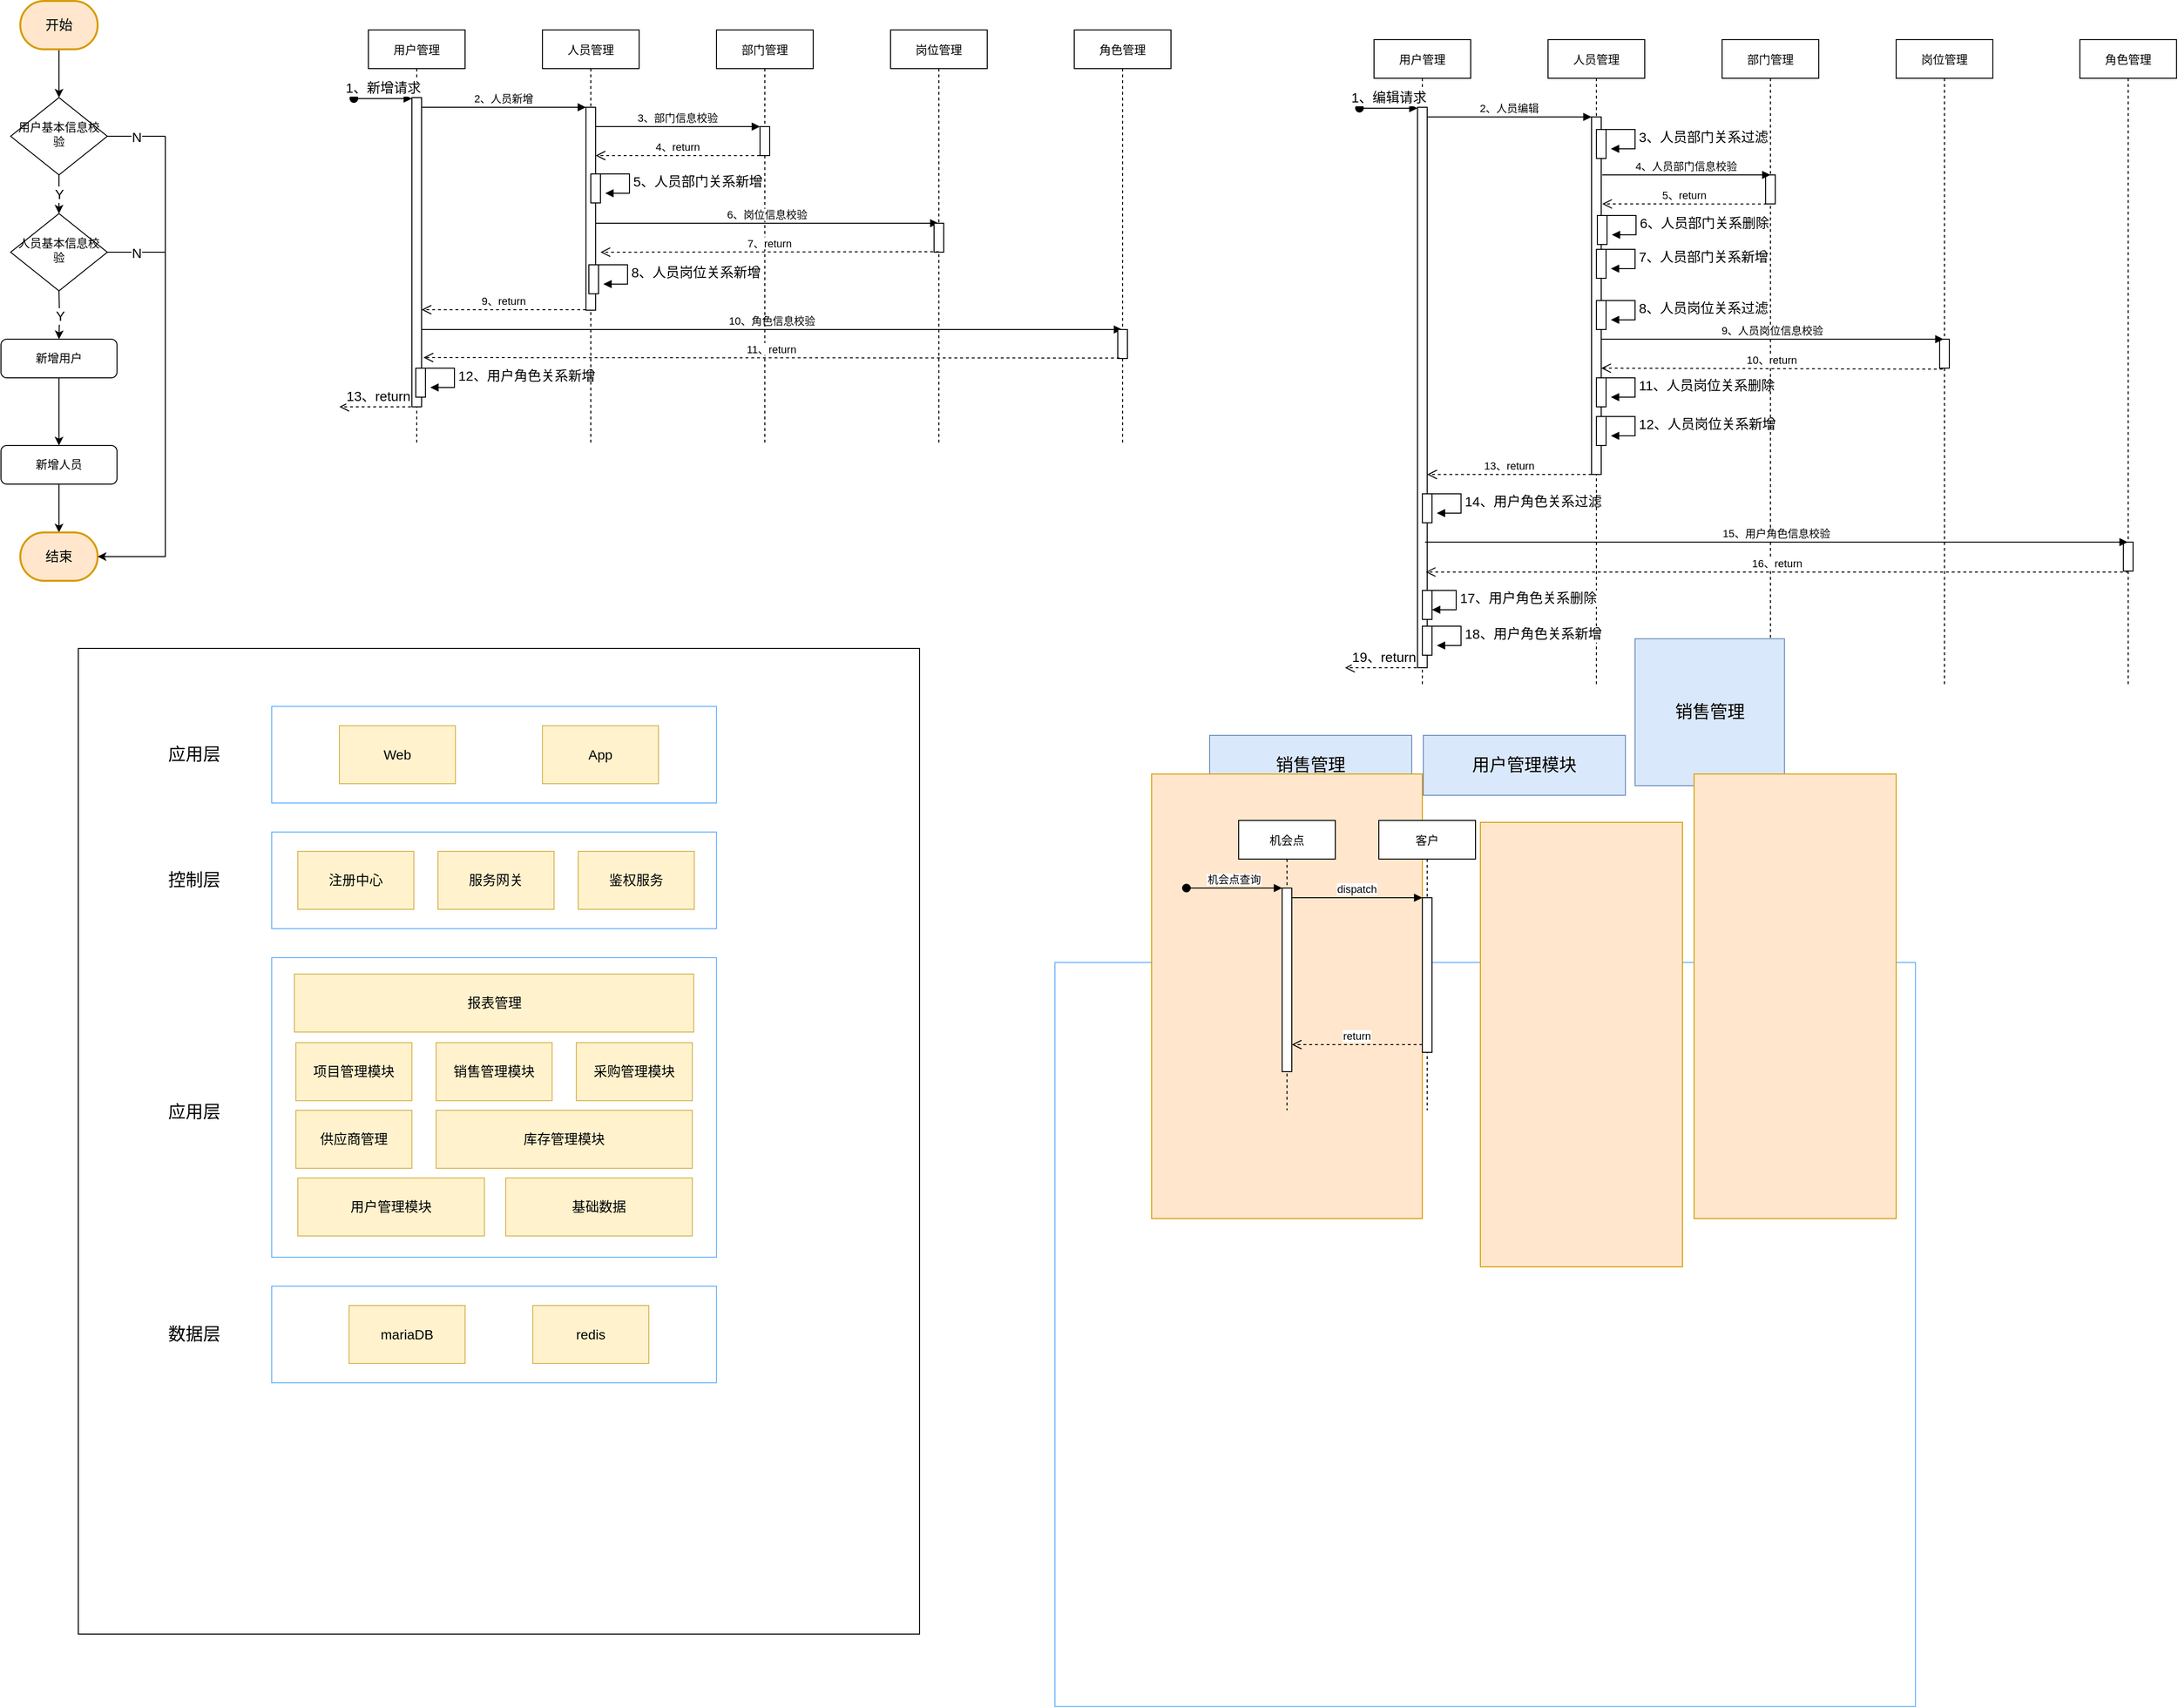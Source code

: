 <mxfile version="17.1.2" type="github">
  <diagram id="DxHJc_R2YyCujJNMF_Zv" name="Page-1">
    <mxGraphModel dx="1422" dy="754" grid="1" gridSize="10" guides="1" tooltips="1" connect="1" arrows="1" fold="1" page="1" pageScale="1" pageWidth="827" pageHeight="1169" math="0" shadow="0">
      <root>
        <mxCell id="0" />
        <mxCell id="1" parent="0" />
        <mxCell id="JhATvFRGc8RiKFNdU_sc-145" value="" style="rounded=0;whiteSpace=wrap;html=1;fontSize=18;strokeColor=#66B2FF;" vertex="1" parent="1">
          <mxGeometry x="1110" y="1005" width="890" height="770" as="geometry" />
        </mxCell>
        <mxCell id="JhATvFRGc8RiKFNdU_sc-17" value="Y" style="edgeStyle=orthogonalEdgeStyle;rounded=0;orthogonalLoop=1;jettySize=auto;html=1;fontSize=14;" edge="1" parent="1" source="JhATvFRGc8RiKFNdU_sc-5" target="JhATvFRGc8RiKFNdU_sc-9">
          <mxGeometry relative="1" as="geometry" />
        </mxCell>
        <mxCell id="JhATvFRGc8RiKFNdU_sc-31" value="N" style="edgeStyle=orthogonalEdgeStyle;rounded=0;orthogonalLoop=1;jettySize=auto;html=1;exitX=1;exitY=0.5;exitDx=0;exitDy=0;fontSize=14;endArrow=none;endFill=0;" edge="1" parent="1" source="JhATvFRGc8RiKFNdU_sc-5">
          <mxGeometry relative="1" as="geometry">
            <mxPoint x="190" y="150" as="targetPoint" />
          </mxGeometry>
        </mxCell>
        <mxCell id="JhATvFRGc8RiKFNdU_sc-5" value="用户基本信息校验" style="rhombus;whiteSpace=wrap;html=1;shadow=0;fontFamily=Helvetica;fontSize=12;align=center;strokeWidth=1;spacing=6;spacingTop=-4;" vertex="1" parent="1">
          <mxGeometry x="30" y="110" width="100" height="80" as="geometry" />
        </mxCell>
        <mxCell id="JhATvFRGc8RiKFNdU_sc-22" value="" style="edgeStyle=orthogonalEdgeStyle;rounded=0;orthogonalLoop=1;jettySize=auto;html=1;fontSize=14;" edge="1" parent="1" source="JhATvFRGc8RiKFNdU_sc-6" target="JhATvFRGc8RiKFNdU_sc-12">
          <mxGeometry relative="1" as="geometry" />
        </mxCell>
        <mxCell id="JhATvFRGc8RiKFNdU_sc-6" value="新增人员" style="rounded=1;whiteSpace=wrap;html=1;fontSize=12;glass=0;strokeWidth=1;shadow=0;" vertex="1" parent="1">
          <mxGeometry x="20" y="470" width="120" height="40" as="geometry" />
        </mxCell>
        <mxCell id="JhATvFRGc8RiKFNdU_sc-28" value="N" style="edgeStyle=orthogonalEdgeStyle;rounded=0;orthogonalLoop=1;jettySize=auto;html=1;exitX=1;exitY=0.5;exitDx=0;exitDy=0;fontSize=14;endArrow=none;endFill=0;" edge="1" parent="1" source="JhATvFRGc8RiKFNdU_sc-9">
          <mxGeometry relative="1" as="geometry">
            <mxPoint x="190" y="270" as="targetPoint" />
          </mxGeometry>
        </mxCell>
        <mxCell id="JhATvFRGc8RiKFNdU_sc-9" value="人员基本信息校验" style="rhombus;whiteSpace=wrap;html=1;shadow=0;fontFamily=Helvetica;fontSize=12;align=center;strokeWidth=1;spacing=6;spacingTop=-4;" vertex="1" parent="1">
          <mxGeometry x="30" y="230" width="100" height="80" as="geometry" />
        </mxCell>
        <mxCell id="JhATvFRGc8RiKFNdU_sc-21" value="" style="edgeStyle=orthogonalEdgeStyle;rounded=0;orthogonalLoop=1;jettySize=auto;html=1;fontSize=14;" edge="1" parent="1" source="JhATvFRGc8RiKFNdU_sc-11" target="JhATvFRGc8RiKFNdU_sc-6">
          <mxGeometry relative="1" as="geometry" />
        </mxCell>
        <mxCell id="JhATvFRGc8RiKFNdU_sc-11" value="新增用户" style="rounded=1;whiteSpace=wrap;html=1;fontSize=12;glass=0;strokeWidth=1;shadow=0;" vertex="1" parent="1">
          <mxGeometry x="20" y="360" width="120" height="40" as="geometry" />
        </mxCell>
        <mxCell id="JhATvFRGc8RiKFNdU_sc-12" value="&lt;font style=&quot;font-size: 14px&quot;&gt;结束&lt;/font&gt;" style="strokeWidth=2;html=1;shape=mxgraph.flowchart.terminator;whiteSpace=wrap;fillColor=#ffe6cc;strokeColor=#d79b00;" vertex="1" parent="1">
          <mxGeometry x="40" y="560" width="80" height="50" as="geometry" />
        </mxCell>
        <mxCell id="JhATvFRGc8RiKFNdU_sc-16" value="" style="edgeStyle=orthogonalEdgeStyle;rounded=0;orthogonalLoop=1;jettySize=auto;html=1;fontSize=14;" edge="1" parent="1" source="JhATvFRGc8RiKFNdU_sc-13" target="JhATvFRGc8RiKFNdU_sc-5">
          <mxGeometry relative="1" as="geometry" />
        </mxCell>
        <mxCell id="JhATvFRGc8RiKFNdU_sc-13" value="&lt;font style=&quot;font-size: 14px&quot;&gt;开始&lt;/font&gt;" style="strokeWidth=2;html=1;shape=mxgraph.flowchart.terminator;whiteSpace=wrap;fillColor=#ffe6cc;strokeColor=#d79b00;" vertex="1" parent="1">
          <mxGeometry x="40" y="10" width="80" height="50" as="geometry" />
        </mxCell>
        <mxCell id="JhATvFRGc8RiKFNdU_sc-20" value="Y" style="edgeStyle=orthogonalEdgeStyle;rounded=0;orthogonalLoop=1;jettySize=auto;html=1;fontSize=14;" edge="1" parent="1" target="JhATvFRGc8RiKFNdU_sc-11">
          <mxGeometry relative="1" as="geometry">
            <mxPoint x="80" y="310" as="sourcePoint" />
          </mxGeometry>
        </mxCell>
        <mxCell id="JhATvFRGc8RiKFNdU_sc-32" value="" style="endArrow=classic;html=1;rounded=0;fontSize=14;entryX=1;entryY=0.5;entryDx=0;entryDy=0;entryPerimeter=0;edgeStyle=elbowEdgeStyle;" edge="1" parent="1" target="JhATvFRGc8RiKFNdU_sc-12">
          <mxGeometry width="50" height="50" relative="1" as="geometry">
            <mxPoint x="190" y="150" as="sourcePoint" />
            <mxPoint x="190" y="830" as="targetPoint" />
            <Array as="points">
              <mxPoint x="190" y="500" />
            </Array>
          </mxGeometry>
        </mxCell>
        <mxCell id="JhATvFRGc8RiKFNdU_sc-33" value="用户管理" style="shape=umlLifeline;perimeter=lifelinePerimeter;container=1;collapsible=0;recursiveResize=0;rounded=0;shadow=0;strokeWidth=1;" vertex="1" parent="1">
          <mxGeometry x="400" y="40" width="100" height="430" as="geometry" />
        </mxCell>
        <mxCell id="JhATvFRGc8RiKFNdU_sc-34" value="" style="points=[];perimeter=orthogonalPerimeter;rounded=0;shadow=0;strokeWidth=1;" vertex="1" parent="JhATvFRGc8RiKFNdU_sc-33">
          <mxGeometry x="45" y="70" width="10" height="320" as="geometry" />
        </mxCell>
        <mxCell id="JhATvFRGc8RiKFNdU_sc-61" value="" style="points=[];perimeter=orthogonalPerimeter;rounded=0;shadow=0;strokeWidth=1;" vertex="1" parent="JhATvFRGc8RiKFNdU_sc-33">
          <mxGeometry x="49" y="350" width="10" height="30" as="geometry" />
        </mxCell>
        <mxCell id="JhATvFRGc8RiKFNdU_sc-62" value="12、用户角色关系新增" style="edgeStyle=orthogonalEdgeStyle;html=1;align=left;spacingLeft=2;endArrow=block;rounded=0;entryX=1;entryY=0;fontSize=14;" edge="1" parent="JhATvFRGc8RiKFNdU_sc-33">
          <mxGeometry relative="1" as="geometry">
            <mxPoint x="59" y="350" as="sourcePoint" />
            <Array as="points">
              <mxPoint x="89" y="350" />
            </Array>
            <mxPoint x="64" y="370" as="targetPoint" />
          </mxGeometry>
        </mxCell>
        <mxCell id="JhATvFRGc8RiKFNdU_sc-37" value="人员管理" style="shape=umlLifeline;perimeter=lifelinePerimeter;container=1;collapsible=0;recursiveResize=0;rounded=0;shadow=0;strokeWidth=1;" vertex="1" parent="1">
          <mxGeometry x="580" y="40" width="100" height="430" as="geometry" />
        </mxCell>
        <mxCell id="JhATvFRGc8RiKFNdU_sc-38" value="" style="points=[];perimeter=orthogonalPerimeter;rounded=0;shadow=0;strokeWidth=1;" vertex="1" parent="JhATvFRGc8RiKFNdU_sc-37">
          <mxGeometry x="45" y="80" width="10" height="210" as="geometry" />
        </mxCell>
        <mxCell id="JhATvFRGc8RiKFNdU_sc-52" value="" style="points=[];perimeter=orthogonalPerimeter;rounded=0;shadow=0;strokeWidth=1;" vertex="1" parent="JhATvFRGc8RiKFNdU_sc-37">
          <mxGeometry x="50" y="149" width="10" height="30" as="geometry" />
        </mxCell>
        <mxCell id="JhATvFRGc8RiKFNdU_sc-54" value="5、人员部门关系新增" style="edgeStyle=orthogonalEdgeStyle;html=1;align=left;spacingLeft=2;endArrow=block;rounded=0;entryX=1;entryY=0;fontSize=14;" edge="1" parent="JhATvFRGc8RiKFNdU_sc-37">
          <mxGeometry relative="1" as="geometry">
            <mxPoint x="60" y="149" as="sourcePoint" />
            <Array as="points">
              <mxPoint x="90" y="149" />
            </Array>
            <mxPoint x="65" y="169" as="targetPoint" />
          </mxGeometry>
        </mxCell>
        <mxCell id="JhATvFRGc8RiKFNdU_sc-59" value="10、角色信息校验" style="verticalAlign=bottom;endArrow=block;shadow=0;strokeWidth=1;rounded=0;" edge="1" parent="JhATvFRGc8RiKFNdU_sc-37" target="JhATvFRGc8RiKFNdU_sc-48">
          <mxGeometry relative="1" as="geometry">
            <mxPoint x="-125" y="310.0" as="sourcePoint" />
            <mxPoint x="45" y="310.0" as="targetPoint" />
          </mxGeometry>
        </mxCell>
        <mxCell id="JhATvFRGc8RiKFNdU_sc-39" value="9、return" style="verticalAlign=bottom;endArrow=open;dashed=1;endSize=8;exitX=0;exitY=0.95;shadow=0;strokeWidth=1;rounded=0;" edge="1" parent="1">
          <mxGeometry relative="1" as="geometry">
            <mxPoint x="455" y="329.5" as="targetPoint" />
            <mxPoint x="625" y="329.5" as="sourcePoint" />
          </mxGeometry>
        </mxCell>
        <mxCell id="JhATvFRGc8RiKFNdU_sc-40" value="2、人员新增" style="verticalAlign=bottom;endArrow=block;entryX=0;entryY=0;shadow=0;strokeWidth=1;rounded=0;" edge="1" parent="1" source="JhATvFRGc8RiKFNdU_sc-34" target="JhATvFRGc8RiKFNdU_sc-38">
          <mxGeometry relative="1" as="geometry">
            <mxPoint x="555" y="120" as="sourcePoint" />
          </mxGeometry>
        </mxCell>
        <mxCell id="JhATvFRGc8RiKFNdU_sc-43" value="1、新增请求" style="html=1;verticalAlign=bottom;startArrow=oval;startFill=1;endArrow=block;startSize=8;rounded=0;fontSize=14;" edge="1" parent="1">
          <mxGeometry width="60" relative="1" as="geometry">
            <mxPoint x="385" y="111" as="sourcePoint" />
            <mxPoint x="445" y="111" as="targetPoint" />
          </mxGeometry>
        </mxCell>
        <mxCell id="JhATvFRGc8RiKFNdU_sc-44" value="部门管理" style="shape=umlLifeline;perimeter=lifelinePerimeter;container=1;collapsible=0;recursiveResize=0;rounded=0;shadow=0;strokeWidth=1;" vertex="1" parent="1">
          <mxGeometry x="760" y="40" width="100" height="430" as="geometry" />
        </mxCell>
        <mxCell id="JhATvFRGc8RiKFNdU_sc-45" value="" style="points=[];perimeter=orthogonalPerimeter;rounded=0;shadow=0;strokeWidth=1;" vertex="1" parent="JhATvFRGc8RiKFNdU_sc-44">
          <mxGeometry x="45" y="100" width="10" height="30" as="geometry" />
        </mxCell>
        <mxCell id="JhATvFRGc8RiKFNdU_sc-50" value="3、部门信息校验" style="verticalAlign=bottom;endArrow=block;entryX=0;entryY=0;shadow=0;strokeWidth=1;rounded=0;" edge="1" parent="JhATvFRGc8RiKFNdU_sc-44">
          <mxGeometry relative="1" as="geometry">
            <mxPoint x="-125" y="100.0" as="sourcePoint" />
            <mxPoint x="45" y="100.0" as="targetPoint" />
          </mxGeometry>
        </mxCell>
        <mxCell id="JhATvFRGc8RiKFNdU_sc-55" value="6、岗位信息校验" style="verticalAlign=bottom;endArrow=block;shadow=0;strokeWidth=1;rounded=0;" edge="1" parent="JhATvFRGc8RiKFNdU_sc-44" target="JhATvFRGc8RiKFNdU_sc-46">
          <mxGeometry relative="1" as="geometry">
            <mxPoint x="-125" y="200.0" as="sourcePoint" />
            <mxPoint x="45" y="200.0" as="targetPoint" />
          </mxGeometry>
        </mxCell>
        <mxCell id="JhATvFRGc8RiKFNdU_sc-46" value="岗位管理" style="shape=umlLifeline;perimeter=lifelinePerimeter;container=1;collapsible=0;recursiveResize=0;rounded=0;shadow=0;strokeWidth=1;" vertex="1" parent="1">
          <mxGeometry x="940" y="40" width="100" height="430" as="geometry" />
        </mxCell>
        <mxCell id="JhATvFRGc8RiKFNdU_sc-47" value="" style="points=[];perimeter=orthogonalPerimeter;rounded=0;shadow=0;strokeWidth=1;" vertex="1" parent="JhATvFRGc8RiKFNdU_sc-46">
          <mxGeometry x="45" y="200" width="10" height="30" as="geometry" />
        </mxCell>
        <mxCell id="JhATvFRGc8RiKFNdU_sc-48" value="角色管理" style="shape=umlLifeline;perimeter=lifelinePerimeter;container=1;collapsible=0;recursiveResize=0;rounded=0;shadow=0;strokeWidth=1;" vertex="1" parent="1">
          <mxGeometry x="1130" y="40" width="100" height="430" as="geometry" />
        </mxCell>
        <mxCell id="JhATvFRGc8RiKFNdU_sc-49" value="" style="points=[];perimeter=orthogonalPerimeter;rounded=0;shadow=0;strokeWidth=1;" vertex="1" parent="JhATvFRGc8RiKFNdU_sc-48">
          <mxGeometry x="45" y="310" width="10" height="30" as="geometry" />
        </mxCell>
        <mxCell id="JhATvFRGc8RiKFNdU_sc-51" value="4、return" style="verticalAlign=bottom;endArrow=open;dashed=1;endSize=8;exitX=0;exitY=0.95;shadow=0;strokeWidth=1;rounded=0;" edge="1" parent="1">
          <mxGeometry relative="1" as="geometry">
            <mxPoint x="635" y="170.0" as="targetPoint" />
            <mxPoint x="805" y="170.0" as="sourcePoint" />
          </mxGeometry>
        </mxCell>
        <mxCell id="JhATvFRGc8RiKFNdU_sc-56" value="7、return" style="verticalAlign=bottom;endArrow=open;dashed=1;endSize=8;exitX=0;exitY=0.95;shadow=0;strokeWidth=1;rounded=0;" edge="1" parent="1">
          <mxGeometry relative="1" as="geometry">
            <mxPoint x="640" y="270" as="targetPoint" />
            <mxPoint x="990" y="269.5" as="sourcePoint" />
          </mxGeometry>
        </mxCell>
        <mxCell id="JhATvFRGc8RiKFNdU_sc-57" value="" style="points=[];perimeter=orthogonalPerimeter;rounded=0;shadow=0;strokeWidth=1;" vertex="1" parent="1">
          <mxGeometry x="628" y="283" width="10" height="30" as="geometry" />
        </mxCell>
        <mxCell id="JhATvFRGc8RiKFNdU_sc-58" value="8、人员岗位关系新增" style="edgeStyle=orthogonalEdgeStyle;html=1;align=left;spacingLeft=2;endArrow=block;rounded=0;entryX=1;entryY=0;fontSize=14;" edge="1" parent="1">
          <mxGeometry relative="1" as="geometry">
            <mxPoint x="638" y="283" as="sourcePoint" />
            <Array as="points">
              <mxPoint x="668" y="283" />
            </Array>
            <mxPoint x="643" y="303" as="targetPoint" />
          </mxGeometry>
        </mxCell>
        <mxCell id="JhATvFRGc8RiKFNdU_sc-60" value="11、return" style="verticalAlign=bottom;endArrow=open;dashed=1;endSize=8;exitX=0;exitY=0.95;shadow=0;strokeWidth=1;rounded=0;" edge="1" parent="1">
          <mxGeometry relative="1" as="geometry">
            <mxPoint x="457" y="379" as="targetPoint" />
            <mxPoint x="1177" y="379.5" as="sourcePoint" />
          </mxGeometry>
        </mxCell>
        <mxCell id="JhATvFRGc8RiKFNdU_sc-63" value="13、return" style="html=1;verticalAlign=bottom;endArrow=open;dashed=1;endSize=8;rounded=0;fontSize=14;" edge="1" parent="1">
          <mxGeometry relative="1" as="geometry">
            <mxPoint x="450" y="430" as="sourcePoint" />
            <mxPoint x="370" y="430" as="targetPoint" />
          </mxGeometry>
        </mxCell>
        <mxCell id="JhATvFRGc8RiKFNdU_sc-64" value="" style="rounded=0;whiteSpace=wrap;html=1;fontSize=14;" vertex="1" parent="1">
          <mxGeometry x="100" y="680" width="870" height="1020" as="geometry" />
        </mxCell>
        <mxCell id="JhATvFRGc8RiKFNdU_sc-65" value="" style="rounded=0;whiteSpace=wrap;html=1;fontSize=14;strokeColor=#66B2FF;" vertex="1" parent="1">
          <mxGeometry x="300" y="740" width="460" height="100" as="geometry" />
        </mxCell>
        <mxCell id="JhATvFRGc8RiKFNdU_sc-66" value="&lt;font style=&quot;font-size: 18px&quot;&gt;应用层&lt;/font&gt;" style="rounded=0;whiteSpace=wrap;html=1;fontSize=14;strokeColor=none;" vertex="1" parent="1">
          <mxGeometry x="160" y="760" width="120" height="60" as="geometry" />
        </mxCell>
        <mxCell id="JhATvFRGc8RiKFNdU_sc-67" value="Web" style="rounded=0;whiteSpace=wrap;html=1;fontSize=14;strokeColor=#d6b656;fillColor=#fff2cc;" vertex="1" parent="1">
          <mxGeometry x="370" y="760" width="120" height="60" as="geometry" />
        </mxCell>
        <mxCell id="JhATvFRGc8RiKFNdU_sc-68" value="App" style="rounded=0;whiteSpace=wrap;html=1;fontSize=14;strokeColor=#d6b656;fillColor=#fff2cc;" vertex="1" parent="1">
          <mxGeometry x="580" y="760" width="120" height="60" as="geometry" />
        </mxCell>
        <mxCell id="JhATvFRGc8RiKFNdU_sc-69" value="" style="rounded=0;whiteSpace=wrap;html=1;fontSize=14;strokeColor=#66B2FF;" vertex="1" parent="1">
          <mxGeometry x="300" y="870" width="460" height="100" as="geometry" />
        </mxCell>
        <mxCell id="JhATvFRGc8RiKFNdU_sc-70" value="&lt;font style=&quot;font-size: 18px&quot;&gt;控制层&lt;/font&gt;" style="rounded=0;whiteSpace=wrap;html=1;fontSize=14;strokeColor=none;" vertex="1" parent="1">
          <mxGeometry x="160" y="890" width="120" height="60" as="geometry" />
        </mxCell>
        <mxCell id="JhATvFRGc8RiKFNdU_sc-71" value="注册中心" style="rounded=0;whiteSpace=wrap;html=1;fontSize=14;strokeColor=#d6b656;fillColor=#fff2cc;" vertex="1" parent="1">
          <mxGeometry x="327" y="890" width="120" height="60" as="geometry" />
        </mxCell>
        <mxCell id="JhATvFRGc8RiKFNdU_sc-72" value="服务网关" style="rounded=0;whiteSpace=wrap;html=1;fontSize=14;strokeColor=#d6b656;fillColor=#fff2cc;" vertex="1" parent="1">
          <mxGeometry x="472" y="890" width="120" height="60" as="geometry" />
        </mxCell>
        <mxCell id="JhATvFRGc8RiKFNdU_sc-73" value="鉴权服务" style="rounded=0;whiteSpace=wrap;html=1;fontSize=14;strokeColor=#d6b656;fillColor=#fff2cc;" vertex="1" parent="1">
          <mxGeometry x="617" y="890" width="120" height="60" as="geometry" />
        </mxCell>
        <mxCell id="JhATvFRGc8RiKFNdU_sc-74" value="" style="rounded=0;whiteSpace=wrap;html=1;fontSize=14;strokeColor=#66B2FF;" vertex="1" parent="1">
          <mxGeometry x="300" y="1000" width="460" height="310" as="geometry" />
        </mxCell>
        <mxCell id="JhATvFRGc8RiKFNdU_sc-75" value="&lt;font style=&quot;font-size: 18px&quot;&gt;应用层&lt;/font&gt;" style="rounded=0;whiteSpace=wrap;html=1;fontSize=14;strokeColor=none;" vertex="1" parent="1">
          <mxGeometry x="160" y="1130" width="120" height="60" as="geometry" />
        </mxCell>
        <mxCell id="JhATvFRGc8RiKFNdU_sc-76" value="项目管理模块" style="rounded=0;whiteSpace=wrap;html=1;fontSize=14;strokeColor=#d6b656;fillColor=#fff2cc;" vertex="1" parent="1">
          <mxGeometry x="325" y="1088" width="120" height="60" as="geometry" />
        </mxCell>
        <mxCell id="JhATvFRGc8RiKFNdU_sc-77" value="销售管理模块" style="rounded=0;whiteSpace=wrap;html=1;fontSize=14;strokeColor=#d6b656;fillColor=#fff2cc;" vertex="1" parent="1">
          <mxGeometry x="470" y="1088" width="120" height="60" as="geometry" />
        </mxCell>
        <mxCell id="JhATvFRGc8RiKFNdU_sc-78" value="采购管理模块" style="rounded=0;whiteSpace=wrap;html=1;fontSize=14;strokeColor=#d6b656;fillColor=#fff2cc;" vertex="1" parent="1">
          <mxGeometry x="615" y="1088" width="120" height="60" as="geometry" />
        </mxCell>
        <mxCell id="JhATvFRGc8RiKFNdU_sc-79" value="用户管理模块" style="rounded=0;whiteSpace=wrap;html=1;fontSize=14;strokeColor=#d6b656;fillColor=#fff2cc;" vertex="1" parent="1">
          <mxGeometry x="327" y="1228" width="193" height="60" as="geometry" />
        </mxCell>
        <mxCell id="JhATvFRGc8RiKFNdU_sc-80" value="基础数据" style="rounded=0;whiteSpace=wrap;html=1;fontSize=14;strokeColor=#d6b656;fillColor=#fff2cc;" vertex="1" parent="1">
          <mxGeometry x="542" y="1228" width="193" height="60" as="geometry" />
        </mxCell>
        <mxCell id="JhATvFRGc8RiKFNdU_sc-81" value="供应商管理" style="rounded=0;whiteSpace=wrap;html=1;fontSize=14;strokeColor=#d6b656;fillColor=#fff2cc;" vertex="1" parent="1">
          <mxGeometry x="325" y="1158" width="120" height="60" as="geometry" />
        </mxCell>
        <mxCell id="JhATvFRGc8RiKFNdU_sc-82" value="库存管理模块" style="rounded=0;whiteSpace=wrap;html=1;fontSize=14;strokeColor=#d6b656;fillColor=#fff2cc;" vertex="1" parent="1">
          <mxGeometry x="470" y="1158" width="265" height="60" as="geometry" />
        </mxCell>
        <mxCell id="JhATvFRGc8RiKFNdU_sc-83" value="报表管理" style="rounded=0;whiteSpace=wrap;html=1;fontSize=14;strokeColor=#d6b656;fillColor=#fff2cc;" vertex="1" parent="1">
          <mxGeometry x="323.5" y="1017" width="413" height="60" as="geometry" />
        </mxCell>
        <mxCell id="JhATvFRGc8RiKFNdU_sc-84" value="" style="rounded=0;whiteSpace=wrap;html=1;fontSize=14;strokeColor=#66B2FF;" vertex="1" parent="1">
          <mxGeometry x="300" y="1340" width="460" height="100" as="geometry" />
        </mxCell>
        <mxCell id="JhATvFRGc8RiKFNdU_sc-85" value="&lt;font style=&quot;font-size: 18px&quot;&gt;数据层&lt;/font&gt;" style="rounded=0;whiteSpace=wrap;html=1;fontSize=14;strokeColor=none;" vertex="1" parent="1">
          <mxGeometry x="160" y="1360" width="120" height="60" as="geometry" />
        </mxCell>
        <mxCell id="JhATvFRGc8RiKFNdU_sc-86" value="mariaDB" style="rounded=0;whiteSpace=wrap;html=1;fontSize=14;strokeColor=#d6b656;fillColor=#fff2cc;" vertex="1" parent="1">
          <mxGeometry x="380" y="1360" width="120" height="60" as="geometry" />
        </mxCell>
        <mxCell id="JhATvFRGc8RiKFNdU_sc-87" value="redis" style="rounded=0;whiteSpace=wrap;html=1;fontSize=14;strokeColor=#d6b656;fillColor=#fff2cc;" vertex="1" parent="1">
          <mxGeometry x="570" y="1360" width="120" height="60" as="geometry" />
        </mxCell>
        <mxCell id="JhATvFRGc8RiKFNdU_sc-89" value="用户管理" style="shape=umlLifeline;perimeter=lifelinePerimeter;container=1;collapsible=0;recursiveResize=0;rounded=0;shadow=0;strokeWidth=1;" vertex="1" parent="1">
          <mxGeometry x="1440" y="50" width="100" height="670" as="geometry" />
        </mxCell>
        <mxCell id="JhATvFRGc8RiKFNdU_sc-90" value="" style="points=[];perimeter=orthogonalPerimeter;rounded=0;shadow=0;strokeWidth=1;" vertex="1" parent="JhATvFRGc8RiKFNdU_sc-89">
          <mxGeometry x="45" y="70" width="10" height="580" as="geometry" />
        </mxCell>
        <mxCell id="JhATvFRGc8RiKFNdU_sc-91" value="" style="points=[];perimeter=orthogonalPerimeter;rounded=0;shadow=0;strokeWidth=1;" vertex="1" parent="JhATvFRGc8RiKFNdU_sc-89">
          <mxGeometry x="50" y="470" width="10" height="30" as="geometry" />
        </mxCell>
        <mxCell id="JhATvFRGc8RiKFNdU_sc-92" value="14、用户角色关系过滤" style="edgeStyle=orthogonalEdgeStyle;html=1;align=left;spacingLeft=2;endArrow=block;rounded=0;entryX=1;entryY=0;fontSize=14;" edge="1" parent="JhATvFRGc8RiKFNdU_sc-89">
          <mxGeometry relative="1" as="geometry">
            <mxPoint x="60" y="470" as="sourcePoint" />
            <Array as="points">
              <mxPoint x="90" y="470" />
            </Array>
            <mxPoint x="65" y="490" as="targetPoint" />
          </mxGeometry>
        </mxCell>
        <mxCell id="JhATvFRGc8RiKFNdU_sc-132" value="" style="points=[];perimeter=orthogonalPerimeter;rounded=0;shadow=0;strokeWidth=1;" vertex="1" parent="JhATvFRGc8RiKFNdU_sc-89">
          <mxGeometry x="50" y="570" width="10" height="30" as="geometry" />
        </mxCell>
        <mxCell id="JhATvFRGc8RiKFNdU_sc-93" value="人员管理" style="shape=umlLifeline;perimeter=lifelinePerimeter;container=1;collapsible=0;recursiveResize=0;rounded=0;shadow=0;strokeWidth=1;" vertex="1" parent="1">
          <mxGeometry x="1620" y="50" width="100" height="670" as="geometry" />
        </mxCell>
        <mxCell id="JhATvFRGc8RiKFNdU_sc-94" value="" style="points=[];perimeter=orthogonalPerimeter;rounded=0;shadow=0;strokeWidth=1;" vertex="1" parent="JhATvFRGc8RiKFNdU_sc-93">
          <mxGeometry x="45" y="80" width="10" height="370" as="geometry" />
        </mxCell>
        <mxCell id="JhATvFRGc8RiKFNdU_sc-95" value="" style="points=[];perimeter=orthogonalPerimeter;rounded=0;shadow=0;strokeWidth=1;" vertex="1" parent="JhATvFRGc8RiKFNdU_sc-93">
          <mxGeometry x="50" y="93" width="10" height="30" as="geometry" />
        </mxCell>
        <mxCell id="JhATvFRGc8RiKFNdU_sc-96" value="3、人员部门关系过滤" style="edgeStyle=orthogonalEdgeStyle;html=1;align=left;spacingLeft=2;endArrow=block;rounded=0;entryX=1;entryY=0;fontSize=14;" edge="1" parent="JhATvFRGc8RiKFNdU_sc-93">
          <mxGeometry relative="1" as="geometry">
            <mxPoint x="60" y="93" as="sourcePoint" />
            <Array as="points">
              <mxPoint x="90" y="93" />
            </Array>
            <mxPoint x="65" y="113" as="targetPoint" />
          </mxGeometry>
        </mxCell>
        <mxCell id="JhATvFRGc8RiKFNdU_sc-122" value="" style="points=[];perimeter=orthogonalPerimeter;rounded=0;shadow=0;strokeWidth=1;" vertex="1" parent="JhATvFRGc8RiKFNdU_sc-93">
          <mxGeometry x="50" y="270" width="10" height="30" as="geometry" />
        </mxCell>
        <mxCell id="JhATvFRGc8RiKFNdU_sc-123" value="8、人员岗位关系过滤" style="edgeStyle=orthogonalEdgeStyle;html=1;align=left;spacingLeft=2;endArrow=block;rounded=0;entryX=1;entryY=0;fontSize=14;" edge="1" parent="JhATvFRGc8RiKFNdU_sc-93">
          <mxGeometry relative="1" as="geometry">
            <mxPoint x="60" y="270" as="sourcePoint" />
            <Array as="points">
              <mxPoint x="90" y="270" />
            </Array>
            <mxPoint x="65" y="290" as="targetPoint" />
          </mxGeometry>
        </mxCell>
        <mxCell id="JhATvFRGc8RiKFNdU_sc-126" value="" style="points=[];perimeter=orthogonalPerimeter;rounded=0;shadow=0;strokeWidth=1;" vertex="1" parent="JhATvFRGc8RiKFNdU_sc-93">
          <mxGeometry x="50" y="350" width="10" height="30" as="geometry" />
        </mxCell>
        <mxCell id="JhATvFRGc8RiKFNdU_sc-127" value="11、人员岗位关系删除" style="edgeStyle=orthogonalEdgeStyle;html=1;align=left;spacingLeft=2;endArrow=block;rounded=0;entryX=1;entryY=0;fontSize=14;" edge="1" parent="JhATvFRGc8RiKFNdU_sc-93">
          <mxGeometry relative="1" as="geometry">
            <mxPoint x="60" y="350" as="sourcePoint" />
            <Array as="points">
              <mxPoint x="90" y="350" />
            </Array>
            <mxPoint x="65" y="370" as="targetPoint" />
          </mxGeometry>
        </mxCell>
        <mxCell id="JhATvFRGc8RiKFNdU_sc-128" value="" style="points=[];perimeter=orthogonalPerimeter;rounded=0;shadow=0;strokeWidth=1;" vertex="1" parent="JhATvFRGc8RiKFNdU_sc-93">
          <mxGeometry x="50" y="390" width="10" height="30" as="geometry" />
        </mxCell>
        <mxCell id="JhATvFRGc8RiKFNdU_sc-129" value="12、人员岗位关系新增" style="edgeStyle=orthogonalEdgeStyle;html=1;align=left;spacingLeft=2;endArrow=block;rounded=0;entryX=1;entryY=0;fontSize=14;" edge="1" parent="JhATvFRGc8RiKFNdU_sc-93">
          <mxGeometry relative="1" as="geometry">
            <mxPoint x="60" y="390" as="sourcePoint" />
            <Array as="points">
              <mxPoint x="90" y="390" />
            </Array>
            <mxPoint x="65" y="410" as="targetPoint" />
          </mxGeometry>
        </mxCell>
        <mxCell id="JhATvFRGc8RiKFNdU_sc-98" value="13、return" style="verticalAlign=bottom;endArrow=open;dashed=1;endSize=8;exitX=0;exitY=0.95;shadow=0;strokeWidth=1;rounded=0;" edge="1" parent="1">
          <mxGeometry relative="1" as="geometry">
            <mxPoint x="1495" y="500.0" as="targetPoint" />
            <mxPoint x="1665" y="500.0" as="sourcePoint" />
          </mxGeometry>
        </mxCell>
        <mxCell id="JhATvFRGc8RiKFNdU_sc-99" value="2、人员编辑" style="verticalAlign=bottom;endArrow=block;entryX=0;entryY=0;shadow=0;strokeWidth=1;rounded=0;" edge="1" parent="1" source="JhATvFRGc8RiKFNdU_sc-90" target="JhATvFRGc8RiKFNdU_sc-94">
          <mxGeometry relative="1" as="geometry">
            <mxPoint x="1595" y="130" as="sourcePoint" />
          </mxGeometry>
        </mxCell>
        <mxCell id="JhATvFRGc8RiKFNdU_sc-100" value="1、编辑请求" style="html=1;verticalAlign=bottom;startArrow=oval;startFill=1;endArrow=block;startSize=8;rounded=0;fontSize=14;" edge="1" parent="1">
          <mxGeometry width="60" relative="1" as="geometry">
            <mxPoint x="1425" y="121" as="sourcePoint" />
            <mxPoint x="1485" y="121" as="targetPoint" />
          </mxGeometry>
        </mxCell>
        <mxCell id="JhATvFRGc8RiKFNdU_sc-101" value="部门管理" style="shape=umlLifeline;perimeter=lifelinePerimeter;container=1;collapsible=0;recursiveResize=0;rounded=0;shadow=0;strokeWidth=1;" vertex="1" parent="1">
          <mxGeometry x="1800" y="50" width="100" height="772" as="geometry" />
        </mxCell>
        <mxCell id="JhATvFRGc8RiKFNdU_sc-102" value="" style="points=[];perimeter=orthogonalPerimeter;rounded=0;shadow=0;strokeWidth=1;" vertex="1" parent="JhATvFRGc8RiKFNdU_sc-101">
          <mxGeometry x="45" y="140" width="10" height="30" as="geometry" />
        </mxCell>
        <mxCell id="JhATvFRGc8RiKFNdU_sc-150" value="销售管理" style="rounded=0;whiteSpace=wrap;html=1;fontSize=18;strokeColor=#6c8ebf;fillColor=#dae8fc;" vertex="1" parent="JhATvFRGc8RiKFNdU_sc-101">
          <mxGeometry x="-90" y="620" width="154.5" height="152" as="geometry" />
        </mxCell>
        <mxCell id="JhATvFRGc8RiKFNdU_sc-105" value="岗位管理" style="shape=umlLifeline;perimeter=lifelinePerimeter;container=1;collapsible=0;recursiveResize=0;rounded=0;shadow=0;strokeWidth=1;" vertex="1" parent="1">
          <mxGeometry x="1980" y="50" width="100" height="670" as="geometry" />
        </mxCell>
        <mxCell id="JhATvFRGc8RiKFNdU_sc-106" value="" style="points=[];perimeter=orthogonalPerimeter;rounded=0;shadow=0;strokeWidth=1;" vertex="1" parent="JhATvFRGc8RiKFNdU_sc-105">
          <mxGeometry x="45" y="310" width="10" height="30" as="geometry" />
        </mxCell>
        <mxCell id="JhATvFRGc8RiKFNdU_sc-125" value="10、return" style="verticalAlign=bottom;endArrow=open;dashed=1;endSize=8;exitX=0.3;exitY=1.033;shadow=0;strokeWidth=1;rounded=0;exitDx=0;exitDy=0;exitPerimeter=0;" edge="1" parent="JhATvFRGc8RiKFNdU_sc-105" source="JhATvFRGc8RiKFNdU_sc-106">
          <mxGeometry relative="1" as="geometry">
            <mxPoint x="-305" y="340" as="targetPoint" />
            <mxPoint x="40" y="340.14" as="sourcePoint" />
          </mxGeometry>
        </mxCell>
        <mxCell id="JhATvFRGc8RiKFNdU_sc-107" value="角色管理" style="shape=umlLifeline;perimeter=lifelinePerimeter;container=1;collapsible=0;recursiveResize=0;rounded=0;shadow=0;strokeWidth=1;" vertex="1" parent="1">
          <mxGeometry x="2170" y="50" width="100" height="670" as="geometry" />
        </mxCell>
        <mxCell id="JhATvFRGc8RiKFNdU_sc-108" value="" style="points=[];perimeter=orthogonalPerimeter;rounded=0;shadow=0;strokeWidth=1;" vertex="1" parent="JhATvFRGc8RiKFNdU_sc-107">
          <mxGeometry x="45" y="520" width="10" height="30" as="geometry" />
        </mxCell>
        <mxCell id="JhATvFRGc8RiKFNdU_sc-114" value="19、return" style="html=1;verticalAlign=bottom;endArrow=open;dashed=1;endSize=8;rounded=0;fontSize=14;" edge="1" parent="1">
          <mxGeometry relative="1" as="geometry">
            <mxPoint x="1490" y="700" as="sourcePoint" />
            <mxPoint x="1410" y="700" as="targetPoint" />
          </mxGeometry>
        </mxCell>
        <mxCell id="JhATvFRGc8RiKFNdU_sc-115" value="17、用户角色关系删除" style="edgeStyle=orthogonalEdgeStyle;html=1;align=left;spacingLeft=2;endArrow=block;rounded=0;entryX=1;entryY=0;fontSize=14;" edge="1" parent="1">
          <mxGeometry relative="1" as="geometry">
            <mxPoint x="1495.0" y="620" as="sourcePoint" />
            <Array as="points">
              <mxPoint x="1525" y="620" />
            </Array>
            <mxPoint x="1500.0" y="640" as="targetPoint" />
          </mxGeometry>
        </mxCell>
        <mxCell id="JhATvFRGc8RiKFNdU_sc-116" value="4、人员部门信息校验" style="verticalAlign=bottom;endArrow=block;shadow=0;strokeWidth=1;rounded=0;" edge="1" parent="1">
          <mxGeometry relative="1" as="geometry">
            <mxPoint x="1676" y="190" as="sourcePoint" />
            <mxPoint x="1850" y="190" as="targetPoint" />
          </mxGeometry>
        </mxCell>
        <mxCell id="JhATvFRGc8RiKFNdU_sc-117" value="5、return" style="verticalAlign=bottom;endArrow=open;dashed=1;endSize=8;exitX=0.5;exitY=0.398;shadow=0;strokeWidth=1;rounded=0;exitDx=0;exitDy=0;exitPerimeter=0;" edge="1" parent="1">
          <mxGeometry relative="1" as="geometry">
            <mxPoint x="1676" y="220" as="targetPoint" />
            <mxPoint x="1846" y="220.14" as="sourcePoint" />
          </mxGeometry>
        </mxCell>
        <mxCell id="JhATvFRGc8RiKFNdU_sc-118" value="" style="points=[];perimeter=orthogonalPerimeter;rounded=0;shadow=0;strokeWidth=1;" vertex="1" parent="1">
          <mxGeometry x="1671" y="232" width="10" height="30" as="geometry" />
        </mxCell>
        <mxCell id="JhATvFRGc8RiKFNdU_sc-119" value="6、人员部门关系删除" style="edgeStyle=orthogonalEdgeStyle;html=1;align=left;spacingLeft=2;endArrow=block;rounded=0;entryX=1;entryY=0;fontSize=14;" edge="1" parent="1">
          <mxGeometry relative="1" as="geometry">
            <mxPoint x="1681" y="232" as="sourcePoint" />
            <Array as="points">
              <mxPoint x="1711" y="232" />
            </Array>
            <mxPoint x="1686" y="252" as="targetPoint" />
          </mxGeometry>
        </mxCell>
        <mxCell id="JhATvFRGc8RiKFNdU_sc-120" value="" style="points=[];perimeter=orthogonalPerimeter;rounded=0;shadow=0;strokeWidth=1;" vertex="1" parent="1">
          <mxGeometry x="1670" y="267" width="10" height="30" as="geometry" />
        </mxCell>
        <mxCell id="JhATvFRGc8RiKFNdU_sc-121" value="7、人员部门关系新增" style="edgeStyle=orthogonalEdgeStyle;html=1;align=left;spacingLeft=2;endArrow=block;rounded=0;entryX=1;entryY=0;fontSize=14;" edge="1" parent="1">
          <mxGeometry relative="1" as="geometry">
            <mxPoint x="1680" y="267" as="sourcePoint" />
            <Array as="points">
              <mxPoint x="1710" y="267" />
            </Array>
            <mxPoint x="1685" y="287" as="targetPoint" />
          </mxGeometry>
        </mxCell>
        <mxCell id="JhATvFRGc8RiKFNdU_sc-124" value="9、人员岗位信息校验" style="verticalAlign=bottom;endArrow=block;shadow=0;strokeWidth=1;rounded=0;" edge="1" parent="1">
          <mxGeometry relative="1" as="geometry">
            <mxPoint x="1674.5" y="360" as="sourcePoint" />
            <mxPoint x="2029" y="360" as="targetPoint" />
          </mxGeometry>
        </mxCell>
        <mxCell id="JhATvFRGc8RiKFNdU_sc-130" value="15、用户角色信息校验" style="verticalAlign=bottom;endArrow=block;shadow=0;strokeWidth=1;rounded=0;" edge="1" parent="1" target="JhATvFRGc8RiKFNdU_sc-107">
          <mxGeometry relative="1" as="geometry">
            <mxPoint x="1492.75" y="570" as="sourcePoint" />
            <mxPoint x="1847.25" y="570" as="targetPoint" />
          </mxGeometry>
        </mxCell>
        <mxCell id="JhATvFRGc8RiKFNdU_sc-131" value="16、return" style="verticalAlign=bottom;endArrow=open;dashed=1;endSize=8;exitX=0.3;exitY=1.033;shadow=0;strokeWidth=1;rounded=0;exitDx=0;exitDy=0;exitPerimeter=0;" edge="1" parent="1">
          <mxGeometry relative="1" as="geometry">
            <mxPoint x="1493.5" y="600.99" as="targetPoint" />
            <mxPoint x="2220.5" y="600.99" as="sourcePoint" />
          </mxGeometry>
        </mxCell>
        <mxCell id="JhATvFRGc8RiKFNdU_sc-133" value="" style="points=[];perimeter=orthogonalPerimeter;rounded=0;shadow=0;strokeWidth=1;" vertex="1" parent="1">
          <mxGeometry x="1490" y="657" width="10" height="30" as="geometry" />
        </mxCell>
        <mxCell id="JhATvFRGc8RiKFNdU_sc-134" value="18、用户角色关系新增" style="edgeStyle=orthogonalEdgeStyle;html=1;align=left;spacingLeft=2;endArrow=block;rounded=0;entryX=1;entryY=0;fontSize=14;" edge="1" parent="1">
          <mxGeometry relative="1" as="geometry">
            <mxPoint x="1500" y="657" as="sourcePoint" />
            <Array as="points">
              <mxPoint x="1530" y="657" />
            </Array>
            <mxPoint x="1505" y="677" as="targetPoint" />
          </mxGeometry>
        </mxCell>
        <mxCell id="JhATvFRGc8RiKFNdU_sc-146" value="销售管理" style="rounded=0;whiteSpace=wrap;html=1;fontSize=18;strokeColor=#6c8ebf;fillColor=#dae8fc;" vertex="1" parent="1">
          <mxGeometry x="1270" y="770" width="209" height="62" as="geometry" />
        </mxCell>
        <mxCell id="JhATvFRGc8RiKFNdU_sc-147" value="" style="rounded=0;whiteSpace=wrap;html=1;fontSize=18;strokeColor=#d79b00;fillColor=#ffe6cc;" vertex="1" parent="1">
          <mxGeometry x="1210" y="810" width="280" height="460" as="geometry" />
        </mxCell>
        <mxCell id="JhATvFRGc8RiKFNdU_sc-148" value="" style="rounded=0;whiteSpace=wrap;html=1;fontSize=18;strokeColor=#d79b00;fillColor=#ffe6cc;" vertex="1" parent="1">
          <mxGeometry x="1771" y="810" width="209" height="460" as="geometry" />
        </mxCell>
        <mxCell id="JhATvFRGc8RiKFNdU_sc-149" value="用户管理模块" style="rounded=0;whiteSpace=wrap;html=1;fontSize=18;strokeColor=#6c8ebf;fillColor=#dae8fc;" vertex="1" parent="1">
          <mxGeometry x="1491" y="770" width="209" height="62" as="geometry" />
        </mxCell>
        <mxCell id="JhATvFRGc8RiKFNdU_sc-135" value="机会点" style="shape=umlLifeline;perimeter=lifelinePerimeter;container=1;collapsible=0;recursiveResize=0;rounded=0;shadow=0;strokeWidth=1;" vertex="1" parent="1">
          <mxGeometry x="1300" y="858" width="100" height="300" as="geometry" />
        </mxCell>
        <mxCell id="JhATvFRGc8RiKFNdU_sc-136" value="" style="points=[];perimeter=orthogonalPerimeter;rounded=0;shadow=0;strokeWidth=1;" vertex="1" parent="JhATvFRGc8RiKFNdU_sc-135">
          <mxGeometry x="45" y="70" width="10" height="190" as="geometry" />
        </mxCell>
        <mxCell id="JhATvFRGc8RiKFNdU_sc-137" value="机会点查询" style="verticalAlign=bottom;startArrow=oval;endArrow=block;startSize=8;shadow=0;strokeWidth=1;rounded=0;" edge="1" parent="JhATvFRGc8RiKFNdU_sc-135" target="JhATvFRGc8RiKFNdU_sc-136">
          <mxGeometry relative="1" as="geometry">
            <mxPoint x="-54" y="70" as="sourcePoint" />
            <mxPoint x="6" y="70" as="targetPoint" />
          </mxGeometry>
        </mxCell>
        <mxCell id="JhATvFRGc8RiKFNdU_sc-139" value="客户" style="shape=umlLifeline;perimeter=lifelinePerimeter;container=1;collapsible=0;recursiveResize=0;rounded=0;shadow=0;strokeWidth=1;" vertex="1" parent="1">
          <mxGeometry x="1445" y="858" width="100" height="300" as="geometry" />
        </mxCell>
        <mxCell id="JhATvFRGc8RiKFNdU_sc-140" value="" style="points=[];perimeter=orthogonalPerimeter;rounded=0;shadow=0;strokeWidth=1;" vertex="1" parent="JhATvFRGc8RiKFNdU_sc-139">
          <mxGeometry x="45" y="80" width="10" height="160" as="geometry" />
        </mxCell>
        <mxCell id="JhATvFRGc8RiKFNdU_sc-141" value="return" style="verticalAlign=bottom;endArrow=open;dashed=1;endSize=8;exitX=0;exitY=0.95;shadow=0;strokeWidth=1;rounded=0;" edge="1" parent="1" source="JhATvFRGc8RiKFNdU_sc-140" target="JhATvFRGc8RiKFNdU_sc-136">
          <mxGeometry relative="1" as="geometry">
            <mxPoint x="1460" y="1014" as="targetPoint" />
          </mxGeometry>
        </mxCell>
        <mxCell id="JhATvFRGc8RiKFNdU_sc-142" value="dispatch" style="verticalAlign=bottom;endArrow=block;entryX=0;entryY=0;shadow=0;strokeWidth=1;rounded=0;" edge="1" parent="1" source="JhATvFRGc8RiKFNdU_sc-136" target="JhATvFRGc8RiKFNdU_sc-140">
          <mxGeometry relative="1" as="geometry">
            <mxPoint x="1460" y="938" as="sourcePoint" />
          </mxGeometry>
        </mxCell>
        <mxCell id="JhATvFRGc8RiKFNdU_sc-151" value="" style="rounded=0;whiteSpace=wrap;html=1;fontSize=18;strokeColor=#d79b00;fillColor=#ffe6cc;" vertex="1" parent="1">
          <mxGeometry x="1550" y="860" width="209" height="460" as="geometry" />
        </mxCell>
      </root>
    </mxGraphModel>
  </diagram>
</mxfile>
